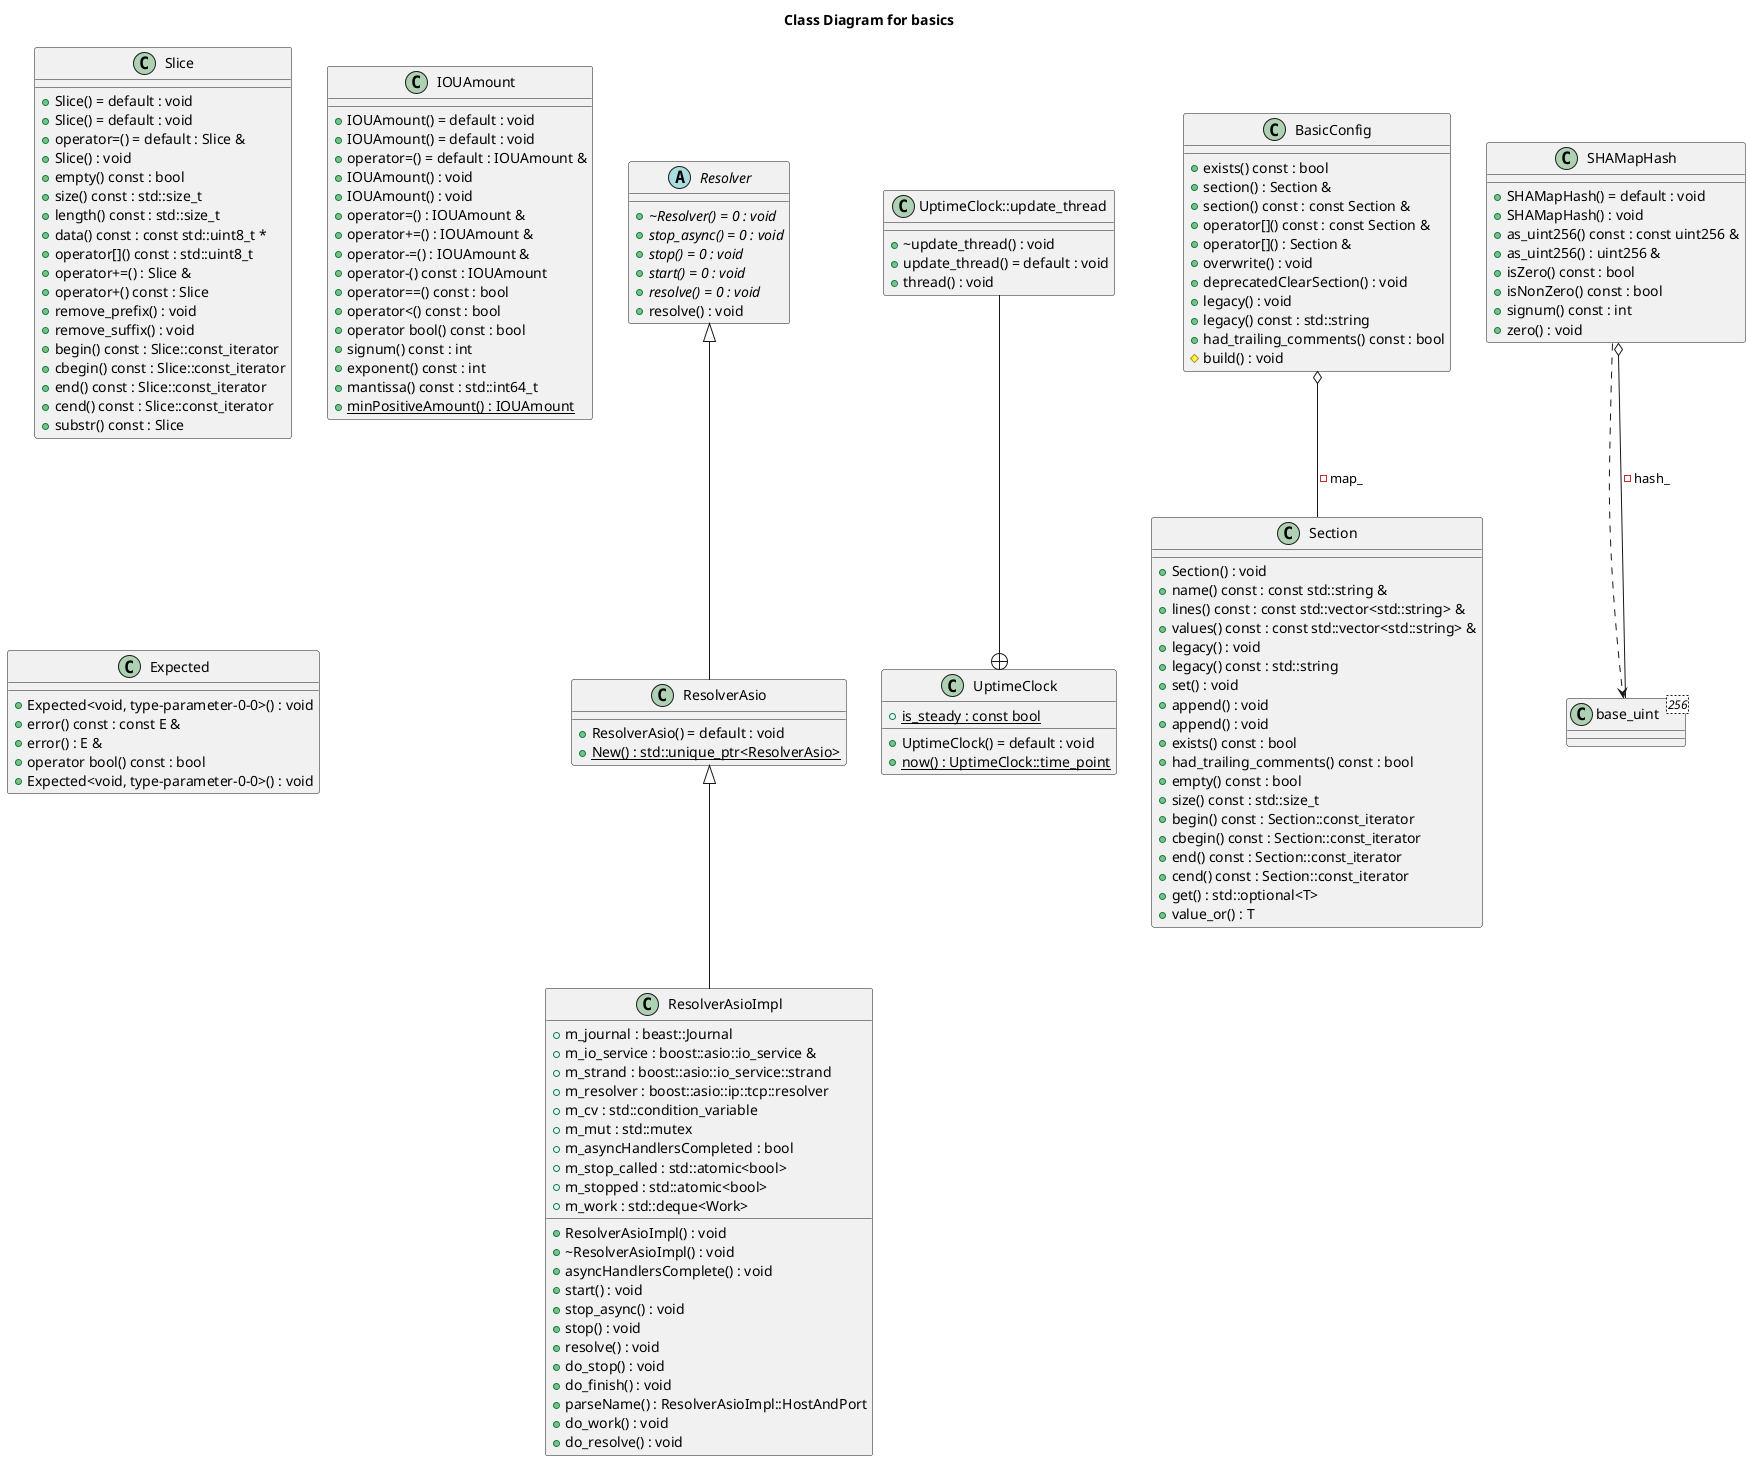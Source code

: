 @startuml
title Class Diagram for basics
abstract "Resolver" as C_0001927026177791066667
abstract C_0001927026177791066667 {
{abstract} +~Resolver() = 0 : void
{abstract} +stop_async() = 0 : void
{abstract} +stop() = 0 : void
{abstract} +start() = 0 : void
{abstract} +resolve() = 0 : void
+resolve() : void
}
class "ResolverAsio" as C_0000402213617266332336
class C_0000402213617266332336 {
+ResolverAsio() = default : void
{static} +New() : std::unique_ptr<ResolverAsio>
}
class "ResolverAsioImpl" as C_0000525595014241869424
class C_0000525595014241869424 {
+ResolverAsioImpl() : void
+~ResolverAsioImpl() : void
+asyncHandlersComplete() : void
+start() : void
+stop_async() : void
+stop() : void
+resolve() : void
+do_stop() : void
+do_finish() : void
+parseName() : ResolverAsioImpl::HostAndPort
+do_work() : void
+do_resolve() : void
+m_journal : beast::Journal
+m_io_service : boost::asio::io_service &
+m_strand : boost::asio::io_service::strand
+m_resolver : boost::asio::ip::tcp::resolver
+m_cv : std::condition_variable
+m_mut : std::mutex
+m_asyncHandlersCompleted : bool
+m_stop_called : std::atomic<bool>
+m_stopped : std::atomic<bool>
+m_work : std::deque<Work>
}
class "UptimeClock" as C_0001472880491539920613
class C_0001472880491539920613 {
+UptimeClock() = default : void
{static} +now() : UptimeClock::time_point
{static} +is_steady : const bool
}
class "UptimeClock::update_thread" as C_0001654867306283817272
class C_0001654867306283817272 {
+~update_thread() : void
+update_thread() = default : void
+thread() : void
}
class "Slice" as C_0001602748540838302362
class C_0001602748540838302362 {
+Slice() = default : void
+Slice() = default : void
+operator=() = default : Slice &
+Slice() : void
+empty() const : bool
+size() const : std::size_t
+length() const : std::size_t
+data() const : const std::uint8_t *
+operator[]() const : std::uint8_t
+operator+=() : Slice &
+operator+() const : Slice
+remove_prefix() : void
+remove_suffix() : void
+begin() const : Slice::const_iterator
+cbegin() const : Slice::const_iterator
+end() const : Slice::const_iterator
+cend() const : Slice::const_iterator
+substr() const : Slice
}
class "IOUAmount" as C_0001929501441132184687
class C_0001929501441132184687 {
+IOUAmount() = default : void
+IOUAmount() = default : void
+operator=() = default : IOUAmount &
+IOUAmount() : void
+IOUAmount() : void
+operator=() : IOUAmount &
+operator+=() : IOUAmount &
+operator-=() : IOUAmount &
+operator-() const : IOUAmount
+operator==() const : bool
+operator<() const : bool
+operator bool() const : bool
+signum() const : int
+exponent() const : int
+mantissa() const : std::int64_t
{static} +minPositiveAmount() : IOUAmount
}
class "Section" as C_0001196237645647586305
class C_0001196237645647586305 {
+Section() : void
+name() const : const std::string &
+lines() const : const std::vector<std::string> &
+values() const : const std::vector<std::string> &
+legacy() : void
+legacy() const : std::string
+set() : void
+append() : void
+append() : void
+exists() const : bool
+had_trailing_comments() const : bool
+empty() const : bool
+size() const : std::size_t
+begin() const : Section::const_iterator
+cbegin() const : Section::const_iterator
+end() const : Section::const_iterator
+cend() const : Section::const_iterator
+get() : std::optional<T>
+value_or() : T
}
class "BasicConfig" as C_0000523676121508856554
class C_0000523676121508856554 {
+exists() const : bool
+section() : Section &
+section() const : const Section &
+operator[]() const : const Section &
+operator[]() : Section &
+overwrite() : void
+deprecatedClearSection() : void
+legacy() : void
+legacy() const : std::string
+had_trailing_comments() const : bool
#build() : void
}
class "Expected" as C_0001769343459678893400
class C_0001769343459678893400 {
+Expected<void, type-parameter-0-0>() : void
+error() const : const E &
+error() : E &
+operator bool() const : bool
+Expected<void, type-parameter-0-0>() : void
}
class "base_uint<256>" as C_0000434356742846908842
class C_0000434356742846908842 {
}
class "SHAMapHash" as C_0002091303208209235402
class C_0002091303208209235402 {
+SHAMapHash() = default : void
+SHAMapHash() : void
+as_uint256() const : const uint256 &
+as_uint256() : uint256 &
+isZero() const : bool
+isNonZero() const : bool
+signum() const : int
+zero() : void
}
C_0001927026177791066667 <|-- C_0000402213617266332336
C_0000402213617266332336 <|-- C_0000525595014241869424
C_0001654867306283817272 --+ C_0001472880491539920613
C_0000523676121508856554 o-- C_0001196237645647586305 : -map_
C_0002091303208209235402 ..> C_0000434356742846908842
C_0002091303208209235402 o-- C_0000434356742846908842 : -hash_
@enduml

